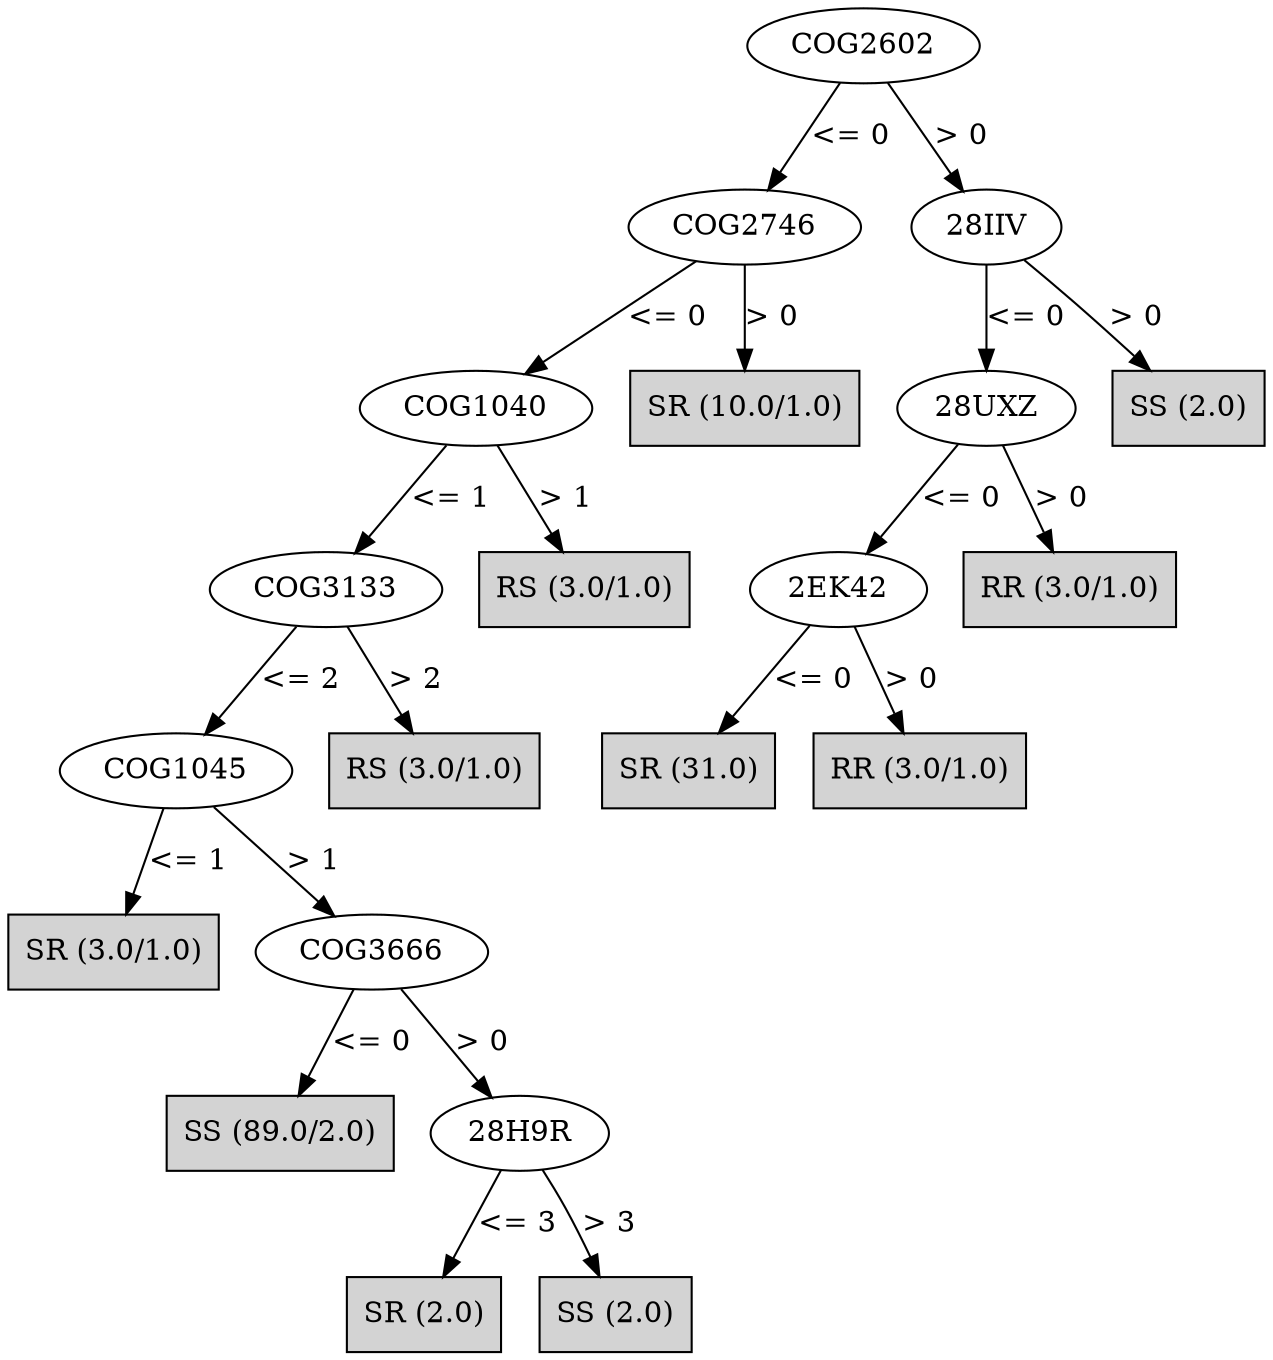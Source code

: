 digraph J48Tree {
N0 [label="COG2602" ]
N0->N1 [label="<= 0"]
N1 [label="COG2746" ]
N1->N2 [label="<= 0"]
N2 [label="COG1040" ]
N2->N3 [label="<= 1"]
N3 [label="COG3133" ]
N3->N4 [label="<= 2"]
N4 [label="COG1045" ]
N4->N5 [label="<= 1"]
N5 [label="SR (3.0/1.0)" shape=box style=filled ]
N4->N6 [label="> 1"]
N6 [label="COG3666" ]
N6->N7 [label="<= 0"]
N7 [label="SS (89.0/2.0)" shape=box style=filled ]
N6->N8 [label="> 0"]
N8 [label="28H9R" ]
N8->N9 [label="<= 3"]
N9 [label="SR (2.0)" shape=box style=filled ]
N8->N10 [label="> 3"]
N10 [label="SS (2.0)" shape=box style=filled ]
N3->N11 [label="> 2"]
N11 [label="RS (3.0/1.0)" shape=box style=filled ]
N2->N12 [label="> 1"]
N12 [label="RS (3.0/1.0)" shape=box style=filled ]
N1->N13 [label="> 0"]
N13 [label="SR (10.0/1.0)" shape=box style=filled ]
N0->N14 [label="> 0"]
N14 [label="28IIV" ]
N14->N15 [label="<= 0"]
N15 [label="28UXZ" ]
N15->N16 [label="<= 0"]
N16 [label="2EK42" ]
N16->N17 [label="<= 0"]
N17 [label="SR (31.0)" shape=box style=filled ]
N16->N18 [label="> 0"]
N18 [label="RR (3.0/1.0)" shape=box style=filled ]
N15->N19 [label="> 0"]
N19 [label="RR (3.0/1.0)" shape=box style=filled ]
N14->N20 [label="> 0"]
N20 [label="SS (2.0)" shape=box style=filled ]
}

